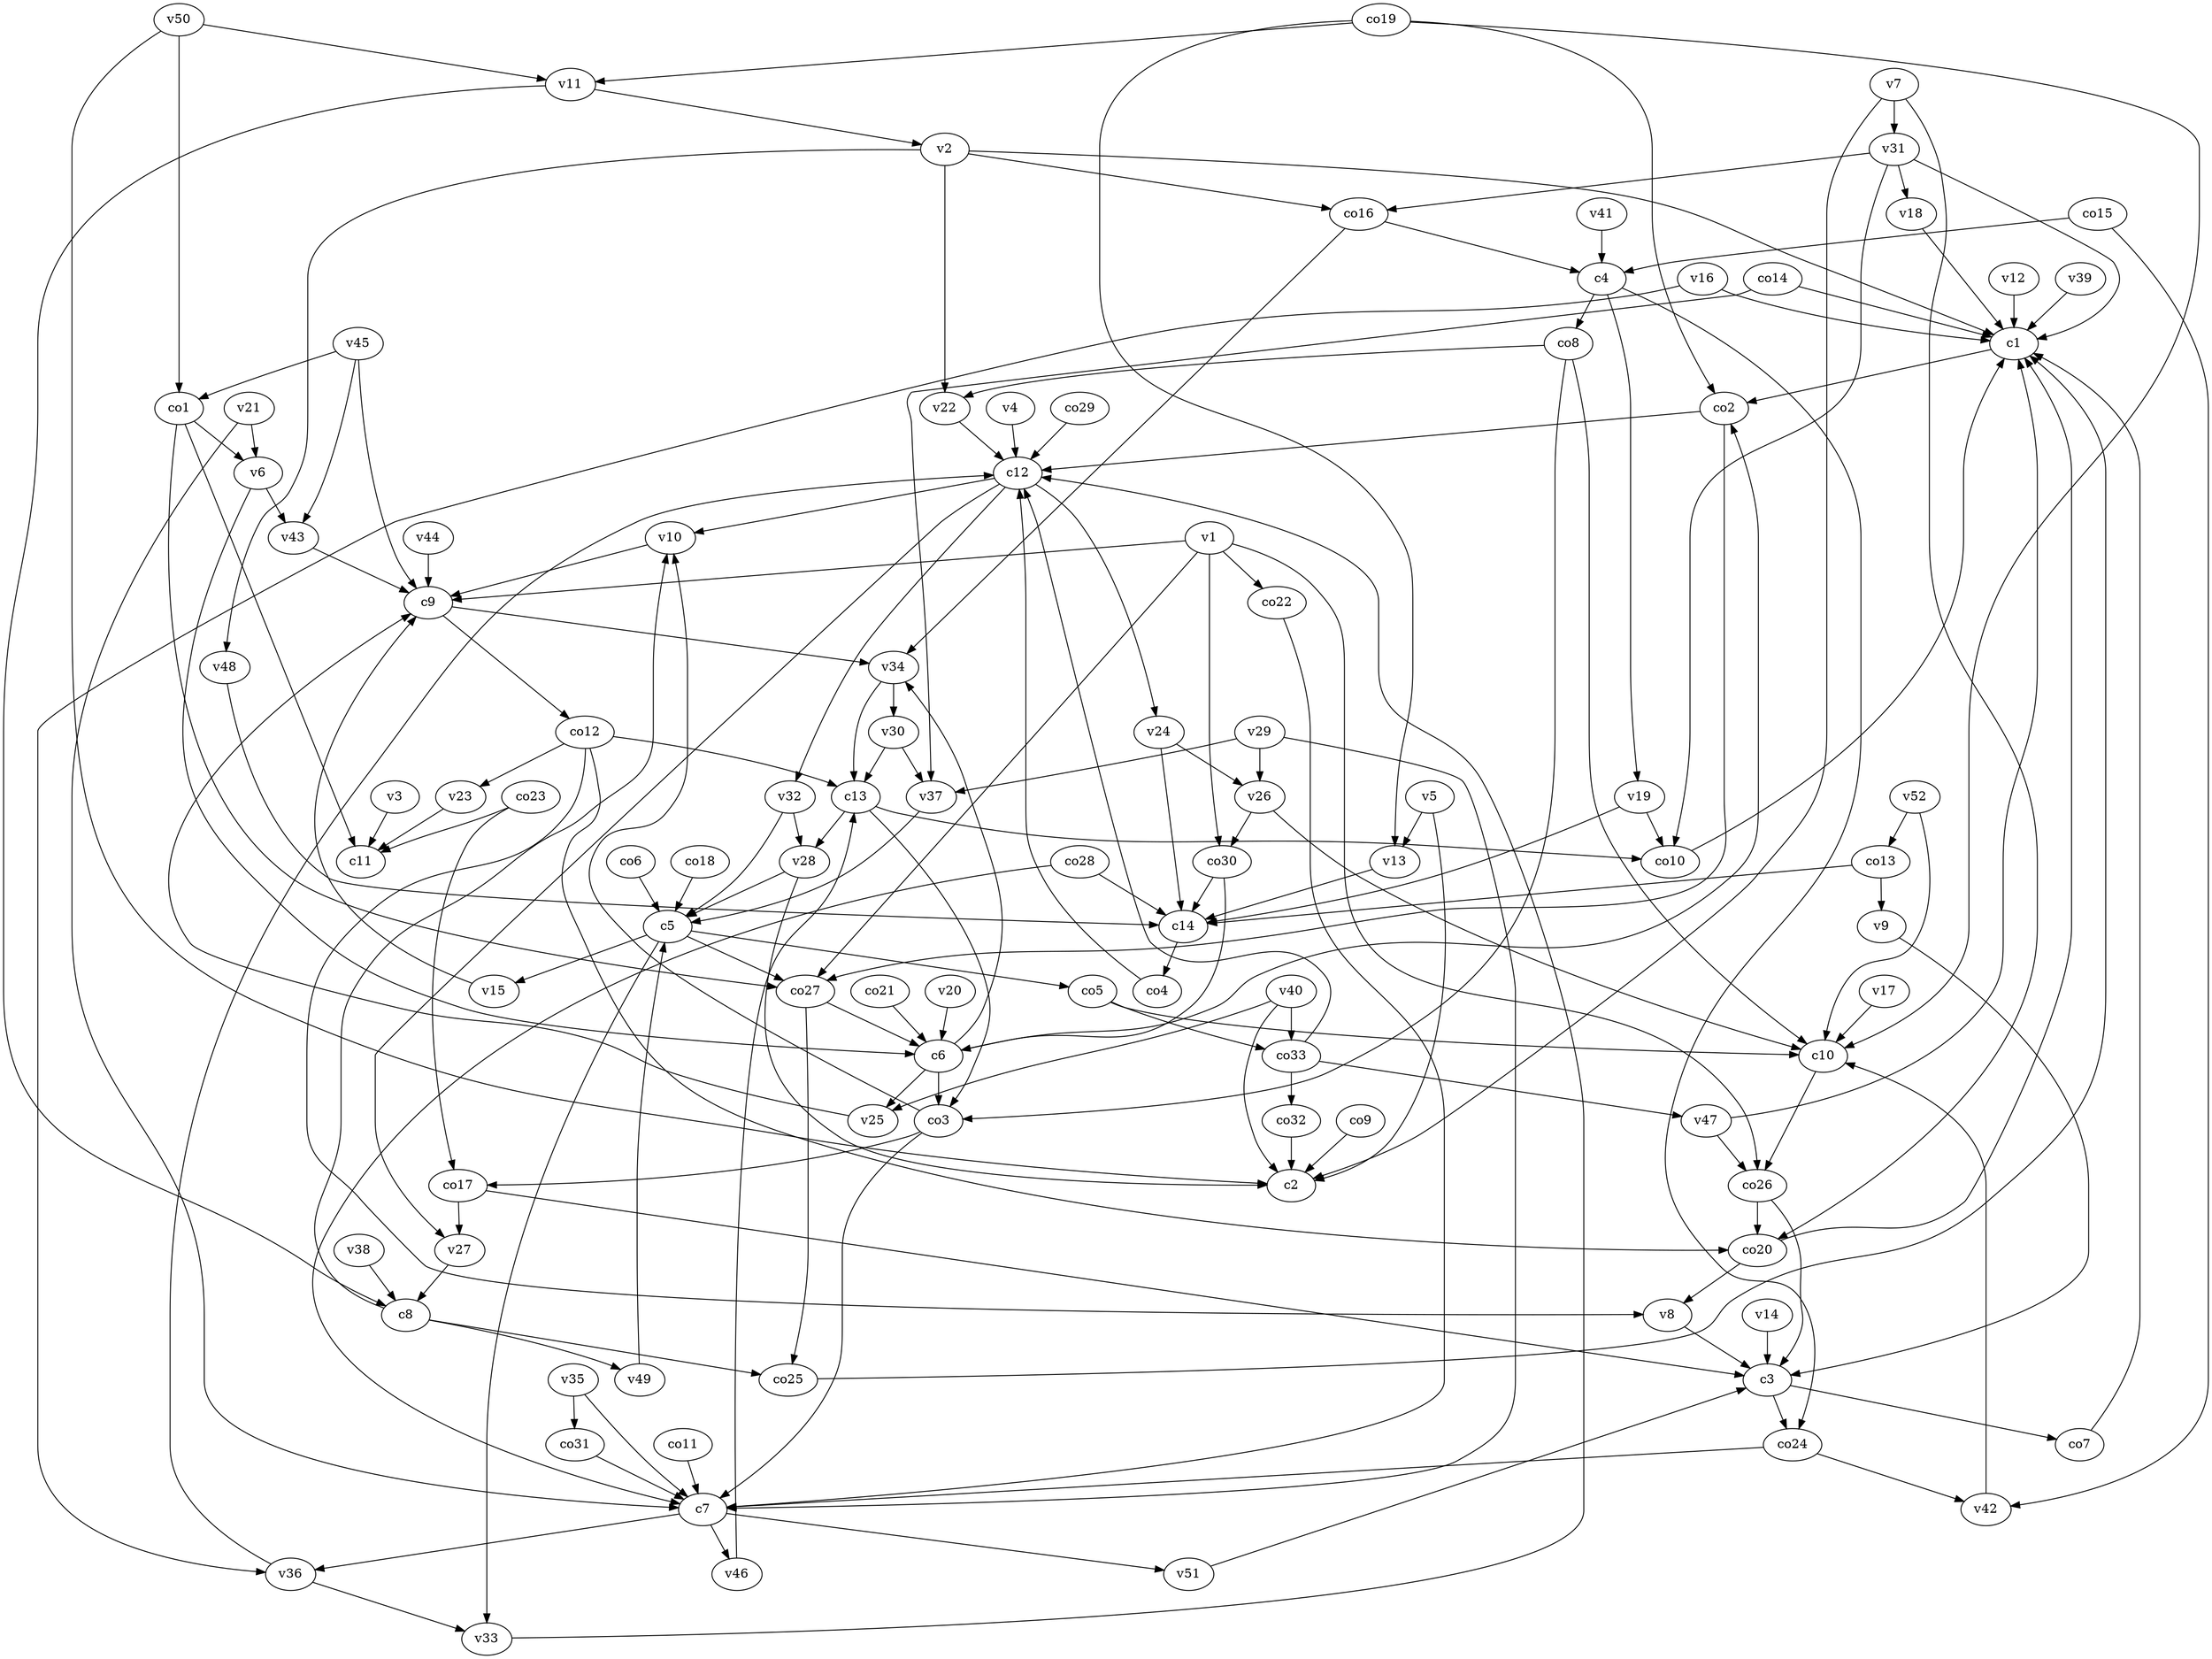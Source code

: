 strict digraph  {
c1;
c2;
c3;
c4;
c5;
c6;
c7;
c8;
c9;
c10;
c11;
c12;
c13;
c14;
v1;
v2;
v3;
v4;
v5;
v6;
v7;
v8;
v9;
v10;
v11;
v12;
v13;
v14;
v15;
v16;
v17;
v18;
v19;
v20;
v21;
v22;
v23;
v24;
v25;
v26;
v27;
v28;
v29;
v30;
v31;
v32;
v33;
v34;
v35;
v36;
v37;
v38;
v39;
v40;
v41;
v42;
v43;
v44;
v45;
v46;
v47;
v48;
v49;
v50;
v51;
v52;
co1;
co2;
co3;
co4;
co5;
co6;
co7;
co8;
co9;
co10;
co11;
co12;
co13;
co14;
co15;
co16;
co17;
co18;
co19;
co20;
co21;
co22;
co23;
co24;
co25;
co26;
co27;
co28;
co29;
co30;
co31;
co32;
co33;
c1 -> co2  [weight=1];
c3 -> co24  [weight=1];
c3 -> co7  [weight=1];
c4 -> v19  [weight=1];
c4 -> co24  [weight=1];
c4 -> co8  [weight=1];
c5 -> v33  [weight=1];
c5 -> co27  [weight=1];
c5 -> v15  [weight=1];
c5 -> co5  [weight=1];
c6 -> co2  [weight=1];
c6 -> v34  [weight=1];
c6 -> co3  [weight=1];
c6 -> v25  [weight=1];
c7 -> v51  [weight=1];
c7 -> v36  [weight=1];
c7 -> v46  [weight=1];
c8 -> v49  [weight=1];
c8 -> co25  [weight=1];
c8 -> v10  [weight=1];
c9 -> v34  [weight=1];
c9 -> co12  [weight=1];
c10 -> co26  [weight=1];
c12 -> v10  [weight=1];
c12 -> v24  [weight=1];
c12 -> v32  [weight=1];
c12 -> v27  [weight=1];
c13 -> co10  [weight=1];
c13 -> v28  [weight=1];
c13 -> co3  [weight=1];
c14 -> co4  [weight=1];
v1 -> c9  [weight=1];
v1 -> co27  [weight=1];
v1 -> co26  [weight=1];
v1 -> co30  [weight=1];
v1 -> co22  [weight=1];
v2 -> c1  [weight=1];
v2 -> v22  [weight=1];
v2 -> v48  [weight=1];
v2 -> co16  [weight=1];
v3 -> c11  [weight=1];
v4 -> c12  [weight=1];
v5 -> c2  [weight=1];
v5 -> v13  [weight=1];
v6 -> c6  [weight=1];
v6 -> v43  [weight=1];
v7 -> c2  [weight=1];
v7 -> co20  [weight=1];
v7 -> v31  [weight=1];
v8 -> c3  [weight=1];
v9 -> c3  [weight=1];
v10 -> c9  [weight=1];
v11 -> c8  [weight=1];
v11 -> v2  [weight=1];
v12 -> c1  [weight=1];
v13 -> c14  [weight=1];
v14 -> c3  [weight=1];
v15 -> c9  [weight=1];
v16 -> c1  [weight=1];
v16 -> v36  [weight=1];
v17 -> c10  [weight=1];
v18 -> c1  [weight=1];
v19 -> c14  [weight=1];
v19 -> co10  [weight=1];
v20 -> c6  [weight=1];
v21 -> c7  [weight=1];
v21 -> v6  [weight=1];
v22 -> c12  [weight=1];
v23 -> c11  [weight=1];
v24 -> c14  [weight=1];
v24 -> v26  [weight=1];
v25 -> c9  [weight=1];
v26 -> c10  [weight=1];
v26 -> co30  [weight=1];
v27 -> c8  [weight=1];
v28 -> c2  [weight=1];
v28 -> c5  [weight=1];
v29 -> c7  [weight=1];
v29 -> v37  [weight=1];
v29 -> v26  [weight=1];
v30 -> c13  [weight=1];
v30 -> v37  [weight=1];
v31 -> c1  [weight=1];
v31 -> v18  [weight=1];
v31 -> co10  [weight=1];
v31 -> co16  [weight=1];
v32 -> c5  [weight=1];
v32 -> v28  [weight=1];
v33 -> c12  [weight=1];
v34 -> c13  [weight=1];
v34 -> v30  [weight=1];
v35 -> c7  [weight=1];
v35 -> co31  [weight=1];
v36 -> c12  [weight=1];
v36 -> v33  [weight=1];
v37 -> c5  [weight=1];
v38 -> c8  [weight=1];
v39 -> c1  [weight=1];
v40 -> c2  [weight=1];
v40 -> v25  [weight=1];
v40 -> co33  [weight=1];
v41 -> c4  [weight=1];
v42 -> c10  [weight=1];
v43 -> c9  [weight=1];
v44 -> c9  [weight=1];
v45 -> c9  [weight=1];
v45 -> v43  [weight=1];
v45 -> co1  [weight=1];
v46 -> c13  [weight=1];
v47 -> c1  [weight=1];
v47 -> co26  [weight=1];
v48 -> c14  [weight=1];
v49 -> c5  [weight=1];
v50 -> c2  [weight=1];
v50 -> co1  [weight=1];
v50 -> v11  [weight=1];
v51 -> c3  [weight=1];
v52 -> c10  [weight=1];
v52 -> co13  [weight=1];
co1 -> c11  [weight=1];
co1 -> v6  [weight=1];
co1 -> co27  [weight=1];
co2 -> c12  [weight=1];
co2 -> co27  [weight=1];
co3 -> c7  [weight=1];
co3 -> v10  [weight=1];
co3 -> co17  [weight=1];
co4 -> c12  [weight=1];
co5 -> c10  [weight=1];
co5 -> co33  [weight=1];
co6 -> c5  [weight=1];
co7 -> c1  [weight=1];
co8 -> c10  [weight=1];
co8 -> v22  [weight=1];
co8 -> co3  [weight=1];
co9 -> c2  [weight=1];
co10 -> c1  [weight=1];
co11 -> c7  [weight=1];
co12 -> c13  [weight=1];
co12 -> co20  [weight=1];
co12 -> v23  [weight=1];
co12 -> v8  [weight=1];
co13 -> c14  [weight=1];
co13 -> v9  [weight=1];
co14 -> c1  [weight=1];
co14 -> v37  [weight=1];
co15 -> c4  [weight=1];
co15 -> v42  [weight=1];
co16 -> c4  [weight=1];
co16 -> v34  [weight=1];
co17 -> c3  [weight=1];
co17 -> v27  [weight=1];
co18 -> c5  [weight=1];
co19 -> c10  [weight=1];
co19 -> v13  [weight=1];
co19 -> v11  [weight=1];
co19 -> co2  [weight=1];
co20 -> c1  [weight=1];
co20 -> v8  [weight=1];
co21 -> c6  [weight=1];
co22 -> c7  [weight=1];
co23 -> c11  [weight=1];
co23 -> co17  [weight=1];
co24 -> c7  [weight=1];
co24 -> v42  [weight=1];
co25 -> c1  [weight=1];
co26 -> c3  [weight=1];
co26 -> co20  [weight=1];
co27 -> c6  [weight=1];
co27 -> co25  [weight=1];
co28 -> c7  [weight=1];
co28 -> c14  [weight=1];
co29 -> c12  [weight=1];
co30 -> c6  [weight=1];
co30 -> c14  [weight=1];
co31 -> c7  [weight=1];
co32 -> c2  [weight=1];
co33 -> c12  [weight=1];
co33 -> v47  [weight=1];
co33 -> co32  [weight=1];
}
